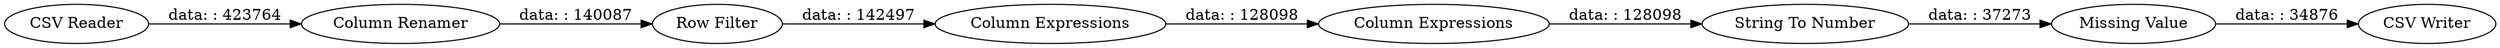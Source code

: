 digraph {
	"-1787264147415236915_5" [label="Column Expressions"]
	"-1787264147415236915_8" [label="CSV Writer"]
	"-1787264147415236915_6" [label="String To Number"]
	"-1787264147415236915_7" [label="Missing Value"]
	"-1787264147415236915_2" [label="Column Renamer"]
	"-1787264147415236915_1" [label="CSV Reader"]
	"-1787264147415236915_4" [label="Column Expressions"]
	"-1787264147415236915_3" [label="Row Filter"]
	"-1787264147415236915_6" -> "-1787264147415236915_7" [label="data: : 37273"]
	"-1787264147415236915_3" -> "-1787264147415236915_4" [label="data: : 142497"]
	"-1787264147415236915_4" -> "-1787264147415236915_5" [label="data: : 128098"]
	"-1787264147415236915_2" -> "-1787264147415236915_3" [label="data: : 140087"]
	"-1787264147415236915_5" -> "-1787264147415236915_6" [label="data: : 128098"]
	"-1787264147415236915_1" -> "-1787264147415236915_2" [label="data: : 423764"]
	"-1787264147415236915_7" -> "-1787264147415236915_8" [label="data: : 34876"]
	rankdir=LR
}
